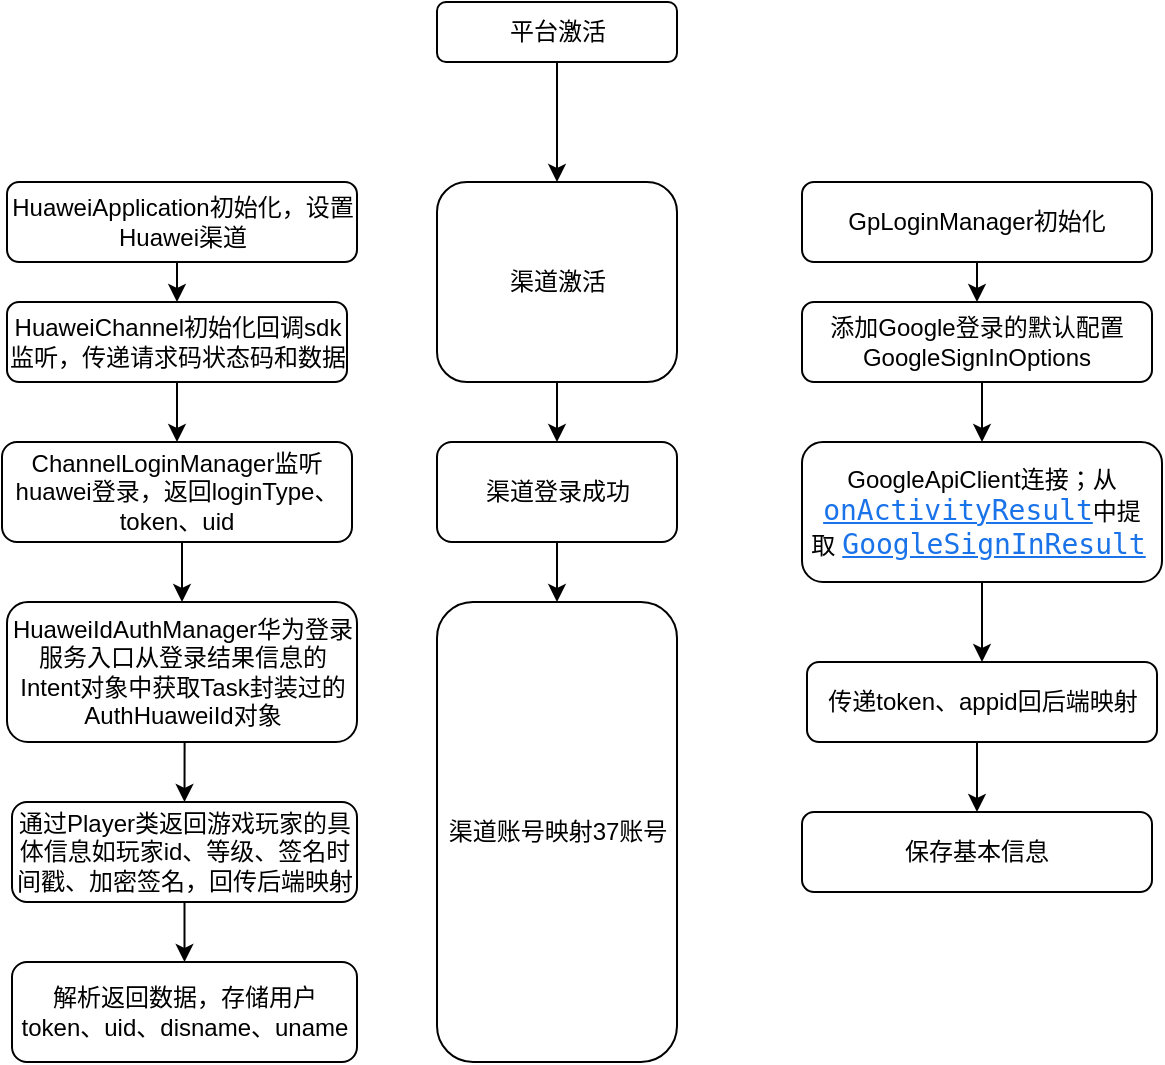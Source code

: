 <mxfile version="13.5.1" type="github">
  <diagram id="C5RBs43oDa-KdzZeNtuy" name="Page-1">
    <mxGraphModel dx="1584" dy="796" grid="1" gridSize="10" guides="1" tooltips="1" connect="1" arrows="1" fold="1" page="1" pageScale="1" pageWidth="827" pageHeight="1169" math="0" shadow="0">
      <root>
        <mxCell id="WIyWlLk6GJQsqaUBKTNV-0" />
        <mxCell id="WIyWlLk6GJQsqaUBKTNV-1" parent="WIyWlLk6GJQsqaUBKTNV-0" />
        <mxCell id="fbVdaYZra0Y-noZietLv-6" style="edgeStyle=orthogonalEdgeStyle;rounded=0;orthogonalLoop=1;jettySize=auto;html=1;exitX=0.5;exitY=1;exitDx=0;exitDy=0;entryX=0.5;entryY=0;entryDx=0;entryDy=0;" edge="1" parent="WIyWlLk6GJQsqaUBKTNV-1" source="WIyWlLk6GJQsqaUBKTNV-3" target="fbVdaYZra0Y-noZietLv-1">
          <mxGeometry relative="1" as="geometry" />
        </mxCell>
        <mxCell id="WIyWlLk6GJQsqaUBKTNV-3" value="HuaweiApplication初始化，设置Huawei渠道" style="rounded=1;whiteSpace=wrap;html=1;fontSize=12;glass=0;strokeWidth=1;shadow=0;" parent="WIyWlLk6GJQsqaUBKTNV-1" vertex="1">
          <mxGeometry x="22.5" y="180" width="175" height="40" as="geometry" />
        </mxCell>
        <mxCell id="fbVdaYZra0Y-noZietLv-7" style="edgeStyle=orthogonalEdgeStyle;rounded=0;orthogonalLoop=1;jettySize=auto;html=1;exitX=0.5;exitY=1;exitDx=0;exitDy=0;entryX=0.5;entryY=0;entryDx=0;entryDy=0;" edge="1" parent="WIyWlLk6GJQsqaUBKTNV-1" source="fbVdaYZra0Y-noZietLv-1" target="fbVdaYZra0Y-noZietLv-2">
          <mxGeometry relative="1" as="geometry" />
        </mxCell>
        <mxCell id="fbVdaYZra0Y-noZietLv-1" value="HuaweiChannel初始化回调sdk监听，传递请求码状态码和数据" style="rounded=1;whiteSpace=wrap;html=1;fontSize=12;glass=0;strokeWidth=1;shadow=0;" vertex="1" parent="WIyWlLk6GJQsqaUBKTNV-1">
          <mxGeometry x="22.5" y="240" width="170" height="40" as="geometry" />
        </mxCell>
        <mxCell id="fbVdaYZra0Y-noZietLv-12" style="edgeStyle=orthogonalEdgeStyle;rounded=0;orthogonalLoop=1;jettySize=auto;html=1;exitX=0.5;exitY=1;exitDx=0;exitDy=0;entryX=0.5;entryY=0;entryDx=0;entryDy=0;" edge="1" parent="WIyWlLk6GJQsqaUBKTNV-1" source="fbVdaYZra0Y-noZietLv-2" target="fbVdaYZra0Y-noZietLv-10">
          <mxGeometry relative="1" as="geometry" />
        </mxCell>
        <mxCell id="fbVdaYZra0Y-noZietLv-2" value="ChannelLoginManager监听huawei登录，返回loginType、token、uid" style="rounded=1;whiteSpace=wrap;html=1;fontSize=12;glass=0;strokeWidth=1;shadow=0;" vertex="1" parent="WIyWlLk6GJQsqaUBKTNV-1">
          <mxGeometry x="20" y="310" width="175" height="50" as="geometry" />
        </mxCell>
        <mxCell id="fbVdaYZra0Y-noZietLv-5" style="edgeStyle=orthogonalEdgeStyle;rounded=0;orthogonalLoop=1;jettySize=auto;html=1;exitX=0.5;exitY=1;exitDx=0;exitDy=0;entryX=0.5;entryY=0;entryDx=0;entryDy=0;" edge="1" parent="WIyWlLk6GJQsqaUBKTNV-1" source="fbVdaYZra0Y-noZietLv-3" target="fbVdaYZra0Y-noZietLv-4">
          <mxGeometry relative="1" as="geometry" />
        </mxCell>
        <mxCell id="fbVdaYZra0Y-noZietLv-3" value="平台激活" style="rounded=1;whiteSpace=wrap;html=1;fontSize=12;glass=0;strokeWidth=1;shadow=0;" vertex="1" parent="WIyWlLk6GJQsqaUBKTNV-1">
          <mxGeometry x="237.5" y="90" width="120" height="30" as="geometry" />
        </mxCell>
        <mxCell id="fbVdaYZra0Y-noZietLv-13" style="edgeStyle=orthogonalEdgeStyle;rounded=0;orthogonalLoop=1;jettySize=auto;html=1;exitX=0.5;exitY=1;exitDx=0;exitDy=0;" edge="1" parent="WIyWlLk6GJQsqaUBKTNV-1" source="fbVdaYZra0Y-noZietLv-4" target="fbVdaYZra0Y-noZietLv-9">
          <mxGeometry relative="1" as="geometry" />
        </mxCell>
        <mxCell id="fbVdaYZra0Y-noZietLv-4" value="渠道激活" style="rounded=1;whiteSpace=wrap;html=1;fontSize=12;glass=0;strokeWidth=1;shadow=0;" vertex="1" parent="WIyWlLk6GJQsqaUBKTNV-1">
          <mxGeometry x="237.5" y="180" width="120" height="100" as="geometry" />
        </mxCell>
        <mxCell id="fbVdaYZra0Y-noZietLv-8" value="渠道账号映射37账号" style="rounded=1;whiteSpace=wrap;html=1;fontSize=12;glass=0;strokeWidth=1;shadow=0;" vertex="1" parent="WIyWlLk6GJQsqaUBKTNV-1">
          <mxGeometry x="237.5" y="390" width="120" height="230" as="geometry" />
        </mxCell>
        <mxCell id="fbVdaYZra0Y-noZietLv-14" style="edgeStyle=orthogonalEdgeStyle;rounded=0;orthogonalLoop=1;jettySize=auto;html=1;exitX=0.5;exitY=1;exitDx=0;exitDy=0;entryX=0.5;entryY=0;entryDx=0;entryDy=0;" edge="1" parent="WIyWlLk6GJQsqaUBKTNV-1" source="fbVdaYZra0Y-noZietLv-9" target="fbVdaYZra0Y-noZietLv-8">
          <mxGeometry relative="1" as="geometry" />
        </mxCell>
        <mxCell id="fbVdaYZra0Y-noZietLv-9" value="渠道登录成功" style="rounded=1;whiteSpace=wrap;html=1;fontSize=12;glass=0;strokeWidth=1;shadow=0;" vertex="1" parent="WIyWlLk6GJQsqaUBKTNV-1">
          <mxGeometry x="237.5" y="310" width="120" height="50" as="geometry" />
        </mxCell>
        <mxCell id="fbVdaYZra0Y-noZietLv-16" style="edgeStyle=orthogonalEdgeStyle;rounded=0;orthogonalLoop=1;jettySize=auto;html=1;exitX=0.5;exitY=1;exitDx=0;exitDy=0;entryX=0.5;entryY=0;entryDx=0;entryDy=0;" edge="1" parent="WIyWlLk6GJQsqaUBKTNV-1" source="fbVdaYZra0Y-noZietLv-10" target="fbVdaYZra0Y-noZietLv-15">
          <mxGeometry relative="1" as="geometry" />
        </mxCell>
        <mxCell id="fbVdaYZra0Y-noZietLv-10" value="HuaweiIdAuthManager华为登录服务入口从登录结果信息的Intent对象中获取Task封装过的AuthHuaweiId对象" style="rounded=1;whiteSpace=wrap;html=1;fontSize=12;glass=0;strokeWidth=1;shadow=0;" vertex="1" parent="WIyWlLk6GJQsqaUBKTNV-1">
          <mxGeometry x="22.5" y="390" width="175" height="70" as="geometry" />
        </mxCell>
        <mxCell id="fbVdaYZra0Y-noZietLv-18" style="edgeStyle=orthogonalEdgeStyle;rounded=0;orthogonalLoop=1;jettySize=auto;html=1;exitX=0.5;exitY=1;exitDx=0;exitDy=0;entryX=0.5;entryY=0;entryDx=0;entryDy=0;" edge="1" parent="WIyWlLk6GJQsqaUBKTNV-1" source="fbVdaYZra0Y-noZietLv-15" target="fbVdaYZra0Y-noZietLv-17">
          <mxGeometry relative="1" as="geometry" />
        </mxCell>
        <mxCell id="fbVdaYZra0Y-noZietLv-15" value="通过Player类返回游戏玩家的具体信息如玩家id、等级、签名时间戳、加密签名，回传后端映射" style="rounded=1;whiteSpace=wrap;html=1;fontSize=12;glass=0;strokeWidth=1;shadow=0;" vertex="1" parent="WIyWlLk6GJQsqaUBKTNV-1">
          <mxGeometry x="25" y="490" width="172.5" height="50" as="geometry" />
        </mxCell>
        <mxCell id="fbVdaYZra0Y-noZietLv-17" value="解析返回数据，存储用户token、uid、disname、uname" style="rounded=1;whiteSpace=wrap;html=1;fontSize=12;glass=0;strokeWidth=1;shadow=0;" vertex="1" parent="WIyWlLk6GJQsqaUBKTNV-1">
          <mxGeometry x="25" y="570" width="172.5" height="50" as="geometry" />
        </mxCell>
        <mxCell id="fbVdaYZra0Y-noZietLv-24" style="edgeStyle=orthogonalEdgeStyle;rounded=0;orthogonalLoop=1;jettySize=auto;html=1;exitX=0.5;exitY=1;exitDx=0;exitDy=0;entryX=0.5;entryY=0;entryDx=0;entryDy=0;" edge="1" parent="WIyWlLk6GJQsqaUBKTNV-1" source="fbVdaYZra0Y-noZietLv-19" target="fbVdaYZra0Y-noZietLv-20">
          <mxGeometry relative="1" as="geometry" />
        </mxCell>
        <mxCell id="fbVdaYZra0Y-noZietLv-19" value="GpLoginManager初始化" style="rounded=1;whiteSpace=wrap;html=1;fontSize=12;glass=0;strokeWidth=1;shadow=0;" vertex="1" parent="WIyWlLk6GJQsqaUBKTNV-1">
          <mxGeometry x="420" y="180" width="175" height="40" as="geometry" />
        </mxCell>
        <mxCell id="fbVdaYZra0Y-noZietLv-25" style="edgeStyle=orthogonalEdgeStyle;rounded=0;orthogonalLoop=1;jettySize=auto;html=1;exitX=0.5;exitY=1;exitDx=0;exitDy=0;entryX=0.5;entryY=0;entryDx=0;entryDy=0;" edge="1" parent="WIyWlLk6GJQsqaUBKTNV-1" source="fbVdaYZra0Y-noZietLv-20" target="fbVdaYZra0Y-noZietLv-21">
          <mxGeometry relative="1" as="geometry" />
        </mxCell>
        <mxCell id="fbVdaYZra0Y-noZietLv-20" value="添加Google登录的默认配置GoogleSignInOptions" style="rounded=1;whiteSpace=wrap;html=1;fontSize=12;glass=0;strokeWidth=1;shadow=0;" vertex="1" parent="WIyWlLk6GJQsqaUBKTNV-1">
          <mxGeometry x="420" y="240" width="175" height="40" as="geometry" />
        </mxCell>
        <mxCell id="fbVdaYZra0Y-noZietLv-26" style="edgeStyle=orthogonalEdgeStyle;rounded=0;orthogonalLoop=1;jettySize=auto;html=1;exitX=0.5;exitY=1;exitDx=0;exitDy=0;entryX=0.5;entryY=0;entryDx=0;entryDy=0;" edge="1" parent="WIyWlLk6GJQsqaUBKTNV-1" source="fbVdaYZra0Y-noZietLv-21" target="fbVdaYZra0Y-noZietLv-22">
          <mxGeometry relative="1" as="geometry" />
        </mxCell>
        <mxCell id="fbVdaYZra0Y-noZietLv-21" value="GoogleApiClient连接；从&lt;a href=&quot;https://developer.android.com/reference/android/app/Activity.html#onActivityResult(int,%20int,%20android.content.Intent)&quot; style=&quot;font-family: &amp;#34;roboto mono&amp;#34; , monospace ; font-size: 14px ; text-align: left ; box-sizing: inherit ; color: rgb(26 , 115 , 232) ; outline: 0px&quot;&gt;onActivityResult&lt;/a&gt;中提取&lt;span style=&quot;color: rgb(32 , 33 , 36) ; font-family: &amp;#34;roboto&amp;#34; , &amp;#34;noto sans&amp;#34; , &amp;#34;noto sans jp&amp;#34; , &amp;#34;noto sans kr&amp;#34; , &amp;#34;noto naskh arabic&amp;#34; , &amp;#34;noto sans thai&amp;#34; , &amp;#34;noto sans hebrew&amp;#34; , &amp;#34;noto sans bengali&amp;#34; , sans-serif ; font-size: 14px ; text-align: left ; background-color: rgba(255 , 255 , 255 , 0.95)&quot;&gt;&amp;nbsp;&lt;/span&gt;&lt;code translate=&quot;no&quot; dir=&quot;ltr&quot; style=&quot;box-sizing: inherit ; background: 0px center rgba(255 , 255 , 255 , 0.95) ; color: rgb(55 , 71 , 79) ; font-stretch: normal ; font-size: 14px ; line-height: 1 ; font-family: &amp;#34;roboto mono&amp;#34; , monospace ; padding: 0px ; text-align: left ; word-break: normal ; direction: ltr&quot;&gt;&lt;a href=&quot;https://developers.google.com/android/reference/com/google/android/gms/auth/api/signin/GoogleSignInResult&quot; style=&quot;box-sizing: inherit ; color: rgb(26 , 115 , 232) ; outline: 0px&quot;&gt;GoogleSignInResult&lt;/a&gt;&lt;/code&gt;&lt;span style=&quot;color: rgb(32 , 33 , 36) ; font-family: &amp;#34;roboto&amp;#34; , &amp;#34;noto sans&amp;#34; , &amp;#34;noto sans jp&amp;#34; , &amp;#34;noto sans kr&amp;#34; , &amp;#34;noto naskh arabic&amp;#34; , &amp;#34;noto sans thai&amp;#34; , &amp;#34;noto sans hebrew&amp;#34; , &amp;#34;noto sans bengali&amp;#34; , sans-serif ; font-size: 14px ; text-align: left ; background-color: rgba(255 , 255 , 255 , 0.95)&quot;&gt;&amp;nbsp;&lt;/span&gt;" style="rounded=1;whiteSpace=wrap;html=1;fontSize=12;glass=0;strokeWidth=1;shadow=0;" vertex="1" parent="WIyWlLk6GJQsqaUBKTNV-1">
          <mxGeometry x="420" y="310" width="180" height="70" as="geometry" />
        </mxCell>
        <mxCell id="fbVdaYZra0Y-noZietLv-27" style="edgeStyle=orthogonalEdgeStyle;rounded=0;orthogonalLoop=1;jettySize=auto;html=1;exitX=0.5;exitY=1;exitDx=0;exitDy=0;entryX=0.5;entryY=0;entryDx=0;entryDy=0;" edge="1" parent="WIyWlLk6GJQsqaUBKTNV-1" source="fbVdaYZra0Y-noZietLv-22" target="fbVdaYZra0Y-noZietLv-23">
          <mxGeometry relative="1" as="geometry" />
        </mxCell>
        <mxCell id="fbVdaYZra0Y-noZietLv-22" value="传递token、appid回后端映射" style="rounded=1;whiteSpace=wrap;html=1;fontSize=12;glass=0;strokeWidth=1;shadow=0;" vertex="1" parent="WIyWlLk6GJQsqaUBKTNV-1">
          <mxGeometry x="422.5" y="420" width="175" height="40" as="geometry" />
        </mxCell>
        <mxCell id="fbVdaYZra0Y-noZietLv-23" value="保存基本信息" style="rounded=1;whiteSpace=wrap;html=1;fontSize=12;glass=0;strokeWidth=1;shadow=0;" vertex="1" parent="WIyWlLk6GJQsqaUBKTNV-1">
          <mxGeometry x="420" y="495" width="175" height="40" as="geometry" />
        </mxCell>
      </root>
    </mxGraphModel>
  </diagram>
</mxfile>
